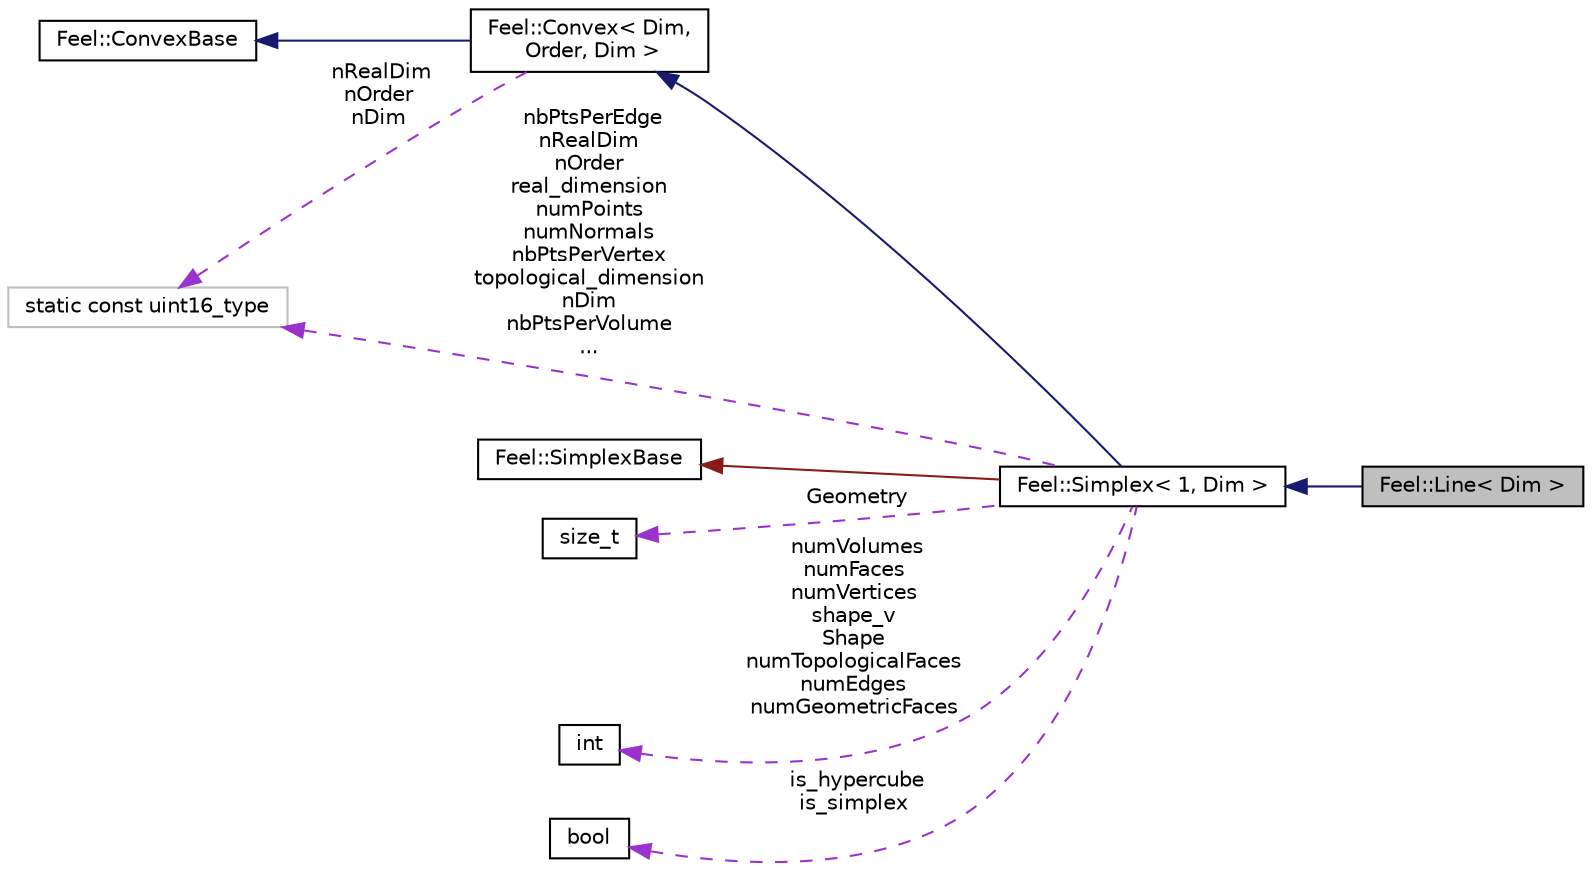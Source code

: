digraph "Feel::Line&lt; Dim &gt;"
{
 // LATEX_PDF_SIZE
  edge [fontname="Helvetica",fontsize="10",labelfontname="Helvetica",labelfontsize="10"];
  node [fontname="Helvetica",fontsize="10",shape=record];
  rankdir="LR";
  Node1 [label="Feel::Line\< Dim \>",height=0.2,width=0.4,color="black", fillcolor="grey75", style="filled", fontcolor="black",tooltip=" "];
  Node2 -> Node1 [dir="back",color="midnightblue",fontsize="10",style="solid",fontname="Helvetica"];
  Node2 [label="Feel::Simplex\< 1, Dim \>",height=0.2,width=0.4,color="black", fillcolor="white", style="filled",URL="$classFeel_1_1Simplex.html",tooltip=" "];
  Node3 -> Node2 [dir="back",color="midnightblue",fontsize="10",style="solid",fontname="Helvetica"];
  Node3 [label="Feel::Convex\< Dim,\l Order, Dim \>",height=0.2,width=0.4,color="black", fillcolor="white", style="filled",URL="$classFeel_1_1Convex.html",tooltip=" "];
  Node4 -> Node3 [dir="back",color="midnightblue",fontsize="10",style="solid",fontname="Helvetica"];
  Node4 [label="Feel::ConvexBase",height=0.2,width=0.4,color="black", fillcolor="white", style="filled",URL="$classFeel_1_1ConvexBase.html",tooltip=" "];
  Node5 -> Node3 [dir="back",color="darkorchid3",fontsize="10",style="dashed",label=" nRealDim\nnOrder\nnDim" ,fontname="Helvetica"];
  Node5 [label="static const uint16_type",height=0.2,width=0.4,color="grey75", fillcolor="white", style="filled",tooltip=" "];
  Node6 -> Node2 [dir="back",color="firebrick4",fontsize="10",style="solid",fontname="Helvetica"];
  Node6 [label="Feel::SimplexBase",height=0.2,width=0.4,color="black", fillcolor="white", style="filled",URL="$classFeel_1_1SimplexBase.html",tooltip=" "];
  Node7 -> Node2 [dir="back",color="darkorchid3",fontsize="10",style="dashed",label=" Geometry" ,fontname="Helvetica"];
  Node7 [label="size_t",height=0.2,width=0.4,color="black", fillcolor="white", style="filled",URL="$classsize__t.html",tooltip=" "];
  Node8 -> Node2 [dir="back",color="darkorchid3",fontsize="10",style="dashed",label=" numVolumes\nnumFaces\nnumVertices\nshape_v\nShape\nnumTopologicalFaces\nnumEdges\nnumGeometricFaces" ,fontname="Helvetica"];
  Node8 [label="int",height=0.2,width=0.4,color="black", fillcolor="white", style="filled",URL="$classint.html",tooltip=" "];
  Node5 -> Node2 [dir="back",color="darkorchid3",fontsize="10",style="dashed",label=" nbPtsPerEdge\nnRealDim\nnOrder\nreal_dimension\nnumPoints\nnumNormals\nnbPtsPerVertex\ntopological_dimension\nnDim\nnbPtsPerVolume\n..." ,fontname="Helvetica"];
  Node9 -> Node2 [dir="back",color="darkorchid3",fontsize="10",style="dashed",label=" is_hypercube\nis_simplex" ,fontname="Helvetica"];
  Node9 [label="bool",height=0.2,width=0.4,color="black", fillcolor="white", style="filled",URL="$classbool.html",tooltip=" "];
}
